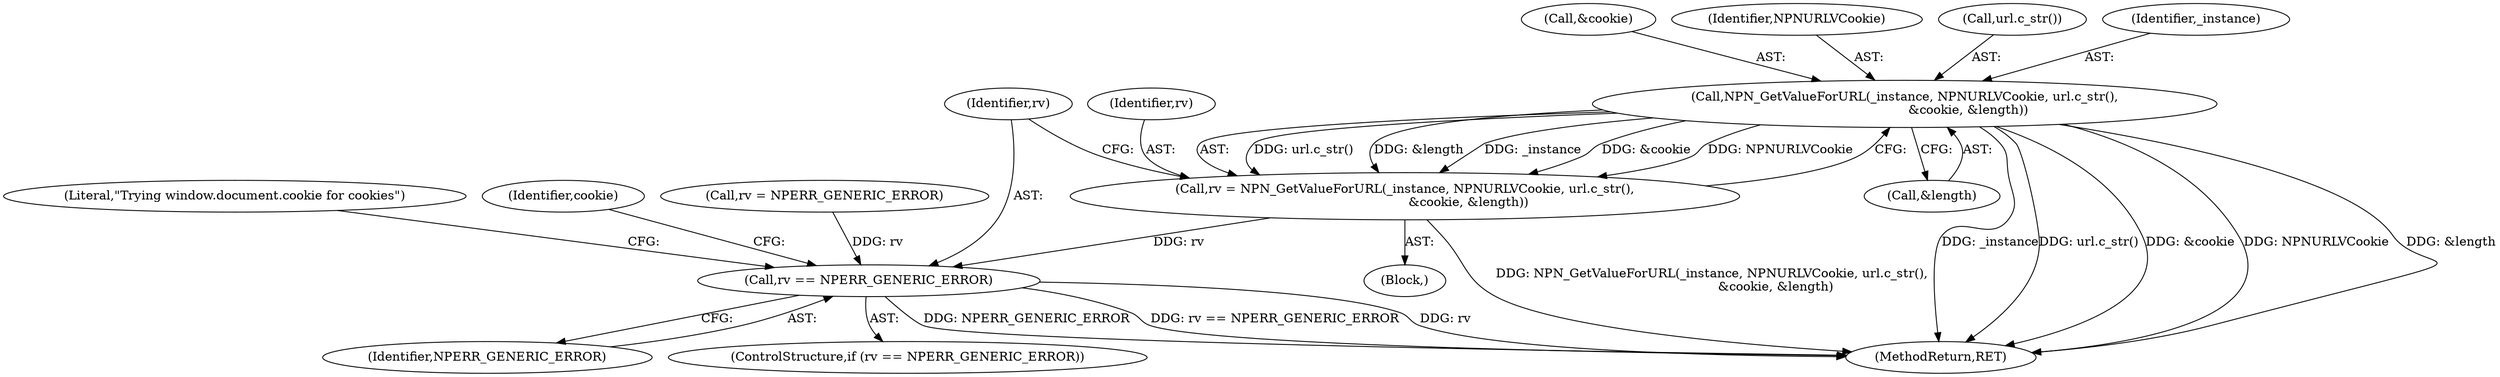 digraph "0_savannah_fa481c116e65ccf9137c7ddc8abc3cf05dc12f55@pointer" {
"1000141" [label="(Call,NPN_GetValueForURL(_instance, NPNURLVCookie, url.c_str(),\n                                &cookie, &length))"];
"1000139" [label="(Call,rv = NPN_GetValueForURL(_instance, NPNURLVCookie, url.c_str(),\n                                &cookie, &length))"];
"1000155" [label="(Call,rv == NPERR_GENERIC_ERROR)"];
"1000160" [label="(Literal,\"Trying window.document.cookie for cookies\")"];
"1000166" [label="(Identifier,cookie)"];
"1000147" [label="(Call,&length)"];
"1000157" [label="(Identifier,NPERR_GENERIC_ERROR)"];
"1000145" [label="(Call,&cookie)"];
"1000131" [label="(Call,rv = NPERR_GENERIC_ERROR)"];
"1000138" [label="(Block,)"];
"1000139" [label="(Call,rv = NPN_GetValueForURL(_instance, NPNURLVCookie, url.c_str(),\n                                &cookie, &length))"];
"1000156" [label="(Identifier,rv)"];
"1000143" [label="(Identifier,NPNURLVCookie)"];
"1000144" [label="(Call,url.c_str())"];
"1000141" [label="(Call,NPN_GetValueForURL(_instance, NPNURLVCookie, url.c_str(),\n                                &cookie, &length))"];
"1000140" [label="(Identifier,rv)"];
"1000142" [label="(Identifier,_instance)"];
"1000233" [label="(MethodReturn,RET)"];
"1000154" [label="(ControlStructure,if (rv == NPERR_GENERIC_ERROR))"];
"1000155" [label="(Call,rv == NPERR_GENERIC_ERROR)"];
"1000141" -> "1000139"  [label="AST: "];
"1000141" -> "1000147"  [label="CFG: "];
"1000142" -> "1000141"  [label="AST: "];
"1000143" -> "1000141"  [label="AST: "];
"1000144" -> "1000141"  [label="AST: "];
"1000145" -> "1000141"  [label="AST: "];
"1000147" -> "1000141"  [label="AST: "];
"1000139" -> "1000141"  [label="CFG: "];
"1000141" -> "1000233"  [label="DDG: _instance"];
"1000141" -> "1000233"  [label="DDG: url.c_str()"];
"1000141" -> "1000233"  [label="DDG: &cookie"];
"1000141" -> "1000233"  [label="DDG: NPNURLVCookie"];
"1000141" -> "1000233"  [label="DDG: &length"];
"1000141" -> "1000139"  [label="DDG: url.c_str()"];
"1000141" -> "1000139"  [label="DDG: &length"];
"1000141" -> "1000139"  [label="DDG: _instance"];
"1000141" -> "1000139"  [label="DDG: &cookie"];
"1000141" -> "1000139"  [label="DDG: NPNURLVCookie"];
"1000139" -> "1000138"  [label="AST: "];
"1000140" -> "1000139"  [label="AST: "];
"1000156" -> "1000139"  [label="CFG: "];
"1000139" -> "1000233"  [label="DDG: NPN_GetValueForURL(_instance, NPNURLVCookie, url.c_str(),\n                                &cookie, &length)"];
"1000139" -> "1000155"  [label="DDG: rv"];
"1000155" -> "1000154"  [label="AST: "];
"1000155" -> "1000157"  [label="CFG: "];
"1000156" -> "1000155"  [label="AST: "];
"1000157" -> "1000155"  [label="AST: "];
"1000160" -> "1000155"  [label="CFG: "];
"1000166" -> "1000155"  [label="CFG: "];
"1000155" -> "1000233"  [label="DDG: NPERR_GENERIC_ERROR"];
"1000155" -> "1000233"  [label="DDG: rv == NPERR_GENERIC_ERROR"];
"1000155" -> "1000233"  [label="DDG: rv"];
"1000131" -> "1000155"  [label="DDG: rv"];
}
